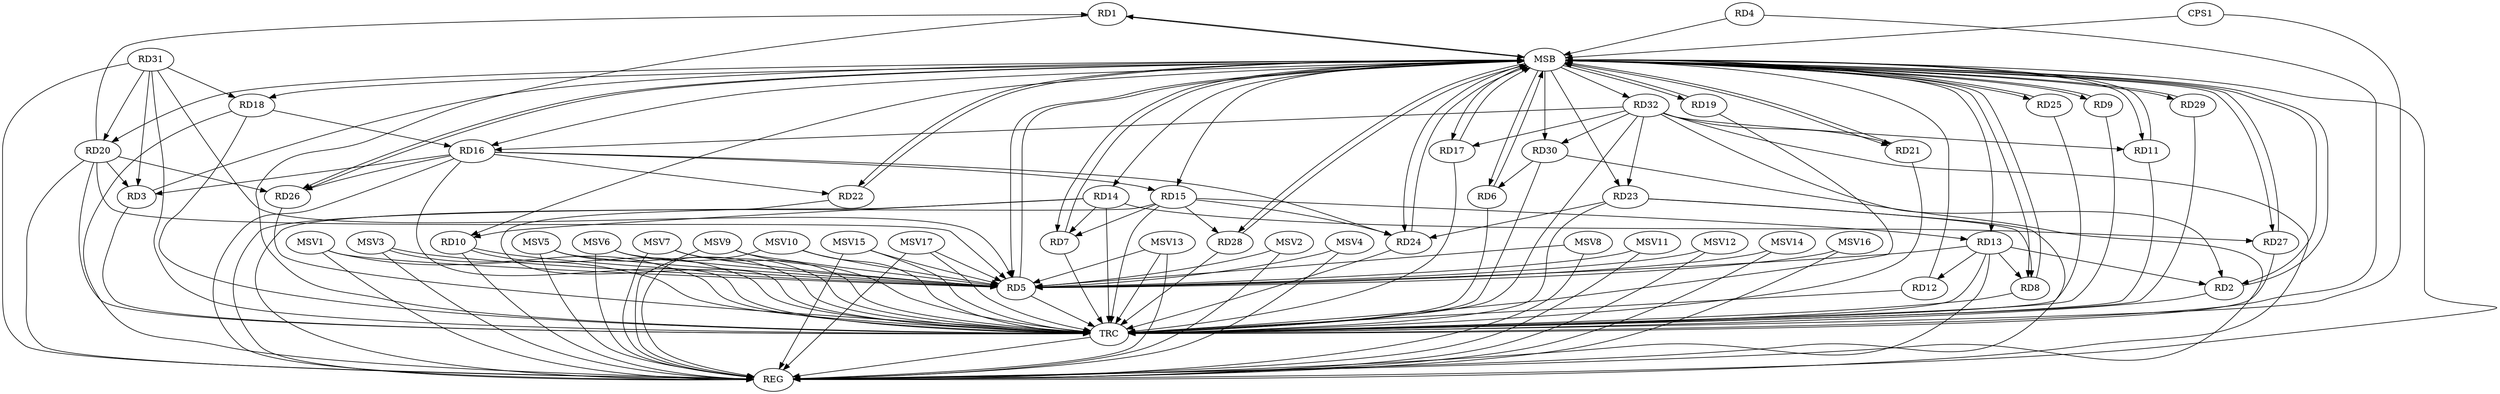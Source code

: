 strict digraph G {
  RD1 [ label="RD1" ];
  RD2 [ label="RD2" ];
  RD3 [ label="RD3" ];
  RD4 [ label="RD4" ];
  RD5 [ label="RD5" ];
  RD6 [ label="RD6" ];
  RD7 [ label="RD7" ];
  RD8 [ label="RD8" ];
  RD9 [ label="RD9" ];
  RD10 [ label="RD10" ];
  RD11 [ label="RD11" ];
  RD12 [ label="RD12" ];
  RD13 [ label="RD13" ];
  RD14 [ label="RD14" ];
  RD15 [ label="RD15" ];
  RD16 [ label="RD16" ];
  RD17 [ label="RD17" ];
  RD18 [ label="RD18" ];
  RD19 [ label="RD19" ];
  RD20 [ label="RD20" ];
  RD21 [ label="RD21" ];
  RD22 [ label="RD22" ];
  RD23 [ label="RD23" ];
  RD24 [ label="RD24" ];
  RD25 [ label="RD25" ];
  RD26 [ label="RD26" ];
  RD27 [ label="RD27" ];
  RD28 [ label="RD28" ];
  RD29 [ label="RD29" ];
  RD30 [ label="RD30" ];
  RD31 [ label="RD31" ];
  RD32 [ label="RD32" ];
  CPS1 [ label="CPS1" ];
  REG [ label="REG" ];
  MSB [ label="MSB" ];
  TRC [ label="TRC" ];
  MSV1 [ label="MSV1" ];
  MSV2 [ label="MSV2" ];
  MSV3 [ label="MSV3" ];
  MSV4 [ label="MSV4" ];
  MSV5 [ label="MSV5" ];
  MSV6 [ label="MSV6" ];
  MSV7 [ label="MSV7" ];
  MSV8 [ label="MSV8" ];
  MSV9 [ label="MSV9" ];
  MSV10 [ label="MSV10" ];
  MSV11 [ label="MSV11" ];
  MSV12 [ label="MSV12" ];
  MSV13 [ label="MSV13" ];
  MSV14 [ label="MSV14" ];
  MSV15 [ label="MSV15" ];
  MSV16 [ label="MSV16" ];
  MSV17 [ label="MSV17" ];
  RD20 -> RD1;
  RD13 -> RD2;
  RD32 -> RD2;
  RD16 -> RD3;
  RD20 -> RD3;
  RD31 -> RD3;
  RD10 -> RD5;
  RD13 -> RD5;
  RD20 -> RD5;
  RD31 -> RD5;
  RD30 -> RD6;
  RD14 -> RD7;
  RD15 -> RD7;
  RD13 -> RD8;
  RD23 -> RD8;
  RD14 -> RD10;
  RD32 -> RD11;
  RD13 -> RD12;
  RD15 -> RD13;
  RD14 -> RD27;
  RD16 -> RD15;
  RD15 -> RD24;
  RD15 -> RD28;
  RD18 -> RD16;
  RD16 -> RD22;
  RD16 -> RD24;
  RD16 -> RD26;
  RD32 -> RD16;
  RD32 -> RD17;
  RD31 -> RD18;
  RD20 -> RD26;
  RD31 -> RD20;
  RD32 -> RD21;
  RD23 -> RD24;
  RD32 -> RD23;
  RD32 -> RD30;
  RD10 -> REG;
  RD13 -> REG;
  RD14 -> REG;
  RD15 -> REG;
  RD16 -> REG;
  RD18 -> REG;
  RD20 -> REG;
  RD23 -> REG;
  RD30 -> REG;
  RD31 -> REG;
  RD32 -> REG;
  RD1 -> MSB;
  MSB -> RD5;
  MSB -> RD6;
  MSB -> RD19;
  MSB -> RD20;
  MSB -> REG;
  RD2 -> MSB;
  MSB -> RD16;
  MSB -> RD23;
  MSB -> RD25;
  RD3 -> MSB;
  MSB -> RD7;
  MSB -> RD10;
  MSB -> RD21;
  RD4 -> MSB;
  MSB -> RD8;
  MSB -> RD9;
  MSB -> RD29;
  RD5 -> MSB;
  MSB -> RD14;
  MSB -> RD15;
  MSB -> RD18;
  MSB -> RD26;
  MSB -> RD27;
  RD6 -> MSB;
  MSB -> RD2;
  RD7 -> MSB;
  RD8 -> MSB;
  RD9 -> MSB;
  MSB -> RD22;
  RD11 -> MSB;
  RD12 -> MSB;
  MSB -> RD30;
  RD17 -> MSB;
  MSB -> RD1;
  RD19 -> MSB;
  MSB -> RD17;
  RD21 -> MSB;
  MSB -> RD11;
  MSB -> RD24;
  RD22 -> MSB;
  RD24 -> MSB;
  RD25 -> MSB;
  RD26 -> MSB;
  MSB -> RD32;
  RD27 -> MSB;
  MSB -> RD28;
  RD28 -> MSB;
  RD29 -> MSB;
  CPS1 -> MSB;
  MSB -> RD13;
  RD1 -> TRC;
  RD2 -> TRC;
  RD3 -> TRC;
  RD4 -> TRC;
  RD5 -> TRC;
  RD6 -> TRC;
  RD7 -> TRC;
  RD8 -> TRC;
  RD9 -> TRC;
  RD10 -> TRC;
  RD11 -> TRC;
  RD12 -> TRC;
  RD13 -> TRC;
  RD14 -> TRC;
  RD15 -> TRC;
  RD16 -> TRC;
  RD17 -> TRC;
  RD18 -> TRC;
  RD19 -> TRC;
  RD20 -> TRC;
  RD21 -> TRC;
  RD22 -> TRC;
  RD23 -> TRC;
  RD24 -> TRC;
  RD25 -> TRC;
  RD26 -> TRC;
  RD27 -> TRC;
  RD28 -> TRC;
  RD29 -> TRC;
  RD30 -> TRC;
  RD31 -> TRC;
  RD32 -> TRC;
  CPS1 -> TRC;
  TRC -> REG;
  MSV1 -> RD5;
  MSV1 -> REG;
  MSV1 -> TRC;
  MSV2 -> RD5;
  MSV3 -> RD5;
  MSV2 -> REG;
  MSV3 -> REG;
  MSV3 -> TRC;
  MSV4 -> RD5;
  MSV5 -> RD5;
  MSV4 -> REG;
  MSV5 -> REG;
  MSV5 -> TRC;
  MSV6 -> RD5;
  MSV7 -> RD5;
  MSV6 -> REG;
  MSV6 -> TRC;
  MSV7 -> REG;
  MSV7 -> TRC;
  MSV8 -> RD5;
  MSV9 -> RD5;
  MSV8 -> REG;
  MSV9 -> REG;
  MSV9 -> TRC;
  MSV10 -> RD5;
  MSV11 -> RD5;
  MSV10 -> REG;
  MSV10 -> TRC;
  MSV11 -> REG;
  MSV12 -> RD5;
  MSV12 -> REG;
  MSV13 -> RD5;
  MSV14 -> RD5;
  MSV13 -> REG;
  MSV13 -> TRC;
  MSV14 -> REG;
  MSV15 -> RD5;
  MSV16 -> RD5;
  MSV17 -> RD5;
  MSV15 -> REG;
  MSV15 -> TRC;
  MSV16 -> REG;
  MSV17 -> REG;
  MSV17 -> TRC;
}
